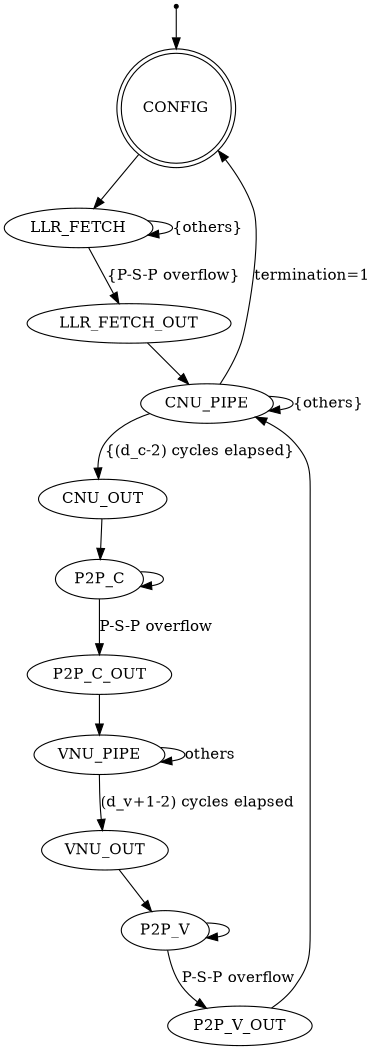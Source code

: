 digraph finite_state_machine {
    graph [ dpi = 100 ];
    rankdir=TB;
    size="5,7"

    node [shape = doublecircle]; CONFIG;
    node [shape = point ]; qi

    node [shape = ellipse];
    qi -> CONFIG;
    CONFIG -> LLR_FETCH [ label = "" ];

    LLR_FETCH -> LLR_FETCH_OUT  [ label = "{P-S-P overflow}" ];
    LLR_FETCH -> LLR_FETCH [ label = "{others}" ]    
    
    LLR_FETCH_OUT -> CNU_PIPE [ label = "" ];

    CNU_PIPE -> CONFIG    [ label = "termination=1" ];
    CNU_PIPE -> CNU_OUT    [ label = "{(d_c-2) cycles elapsed}" ];
    CNU_PIPE -> CNU_PIPE   [ label = "{others}" ];

    CNU_OUT -> P2P_C     [ label = "" ];
    
    P2P_C -> P2P_C_OUT     [ label = "P-S-P overflow" ];
    P2P_C -> P2P_C         [ label = "" ];

    P2P_C_OUT -> VNU_PIPE     [ label = "" ];


    VNU_PIPE -> VNU_OUT     [ label = "(d_v+1-2) cycles elapsed" ];
    VNU_PIPE -> VNU_PIPE    [ label = "others" ];

    VNU_OUT -> P2P_V    [ label = "" ];


    P2P_V -> P2P_V_OUT    [ label = "P-S-P overflow" ];
    P2P_V -> P2P_V        [ label = "" ];

    P2P_V_OUT -> CNU_PIPE        [ label = "" ];
}
